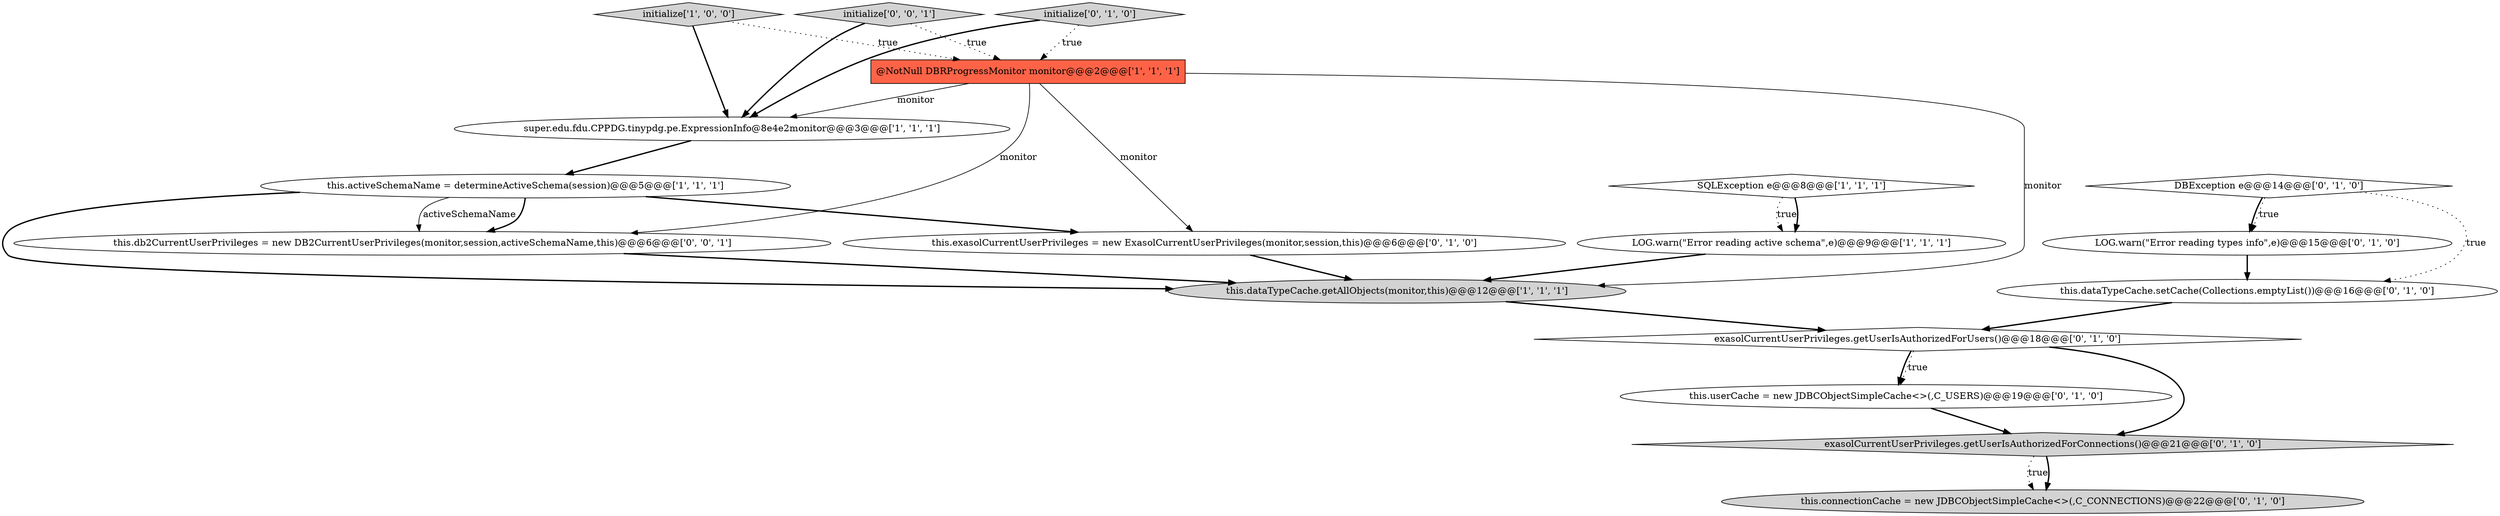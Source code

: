 digraph {
15 [style = filled, label = "initialize['0', '1', '0']", fillcolor = lightgray, shape = diamond image = "AAA0AAABBB2BBB"];
16 [style = filled, label = "initialize['0', '0', '1']", fillcolor = lightgray, shape = diamond image = "AAA0AAABBB3BBB"];
0 [style = filled, label = "super.edu.fdu.CPPDG.tinypdg.pe.ExpressionInfo@8e4e2monitor@@@3@@@['1', '1', '1']", fillcolor = white, shape = ellipse image = "AAA0AAABBB1BBB"];
11 [style = filled, label = "this.connectionCache = new JDBCObjectSimpleCache<>(,C_CONNECTIONS)@@@22@@@['0', '1', '0']", fillcolor = lightgray, shape = ellipse image = "AAA1AAABBB2BBB"];
3 [style = filled, label = "initialize['1', '0', '0']", fillcolor = lightgray, shape = diamond image = "AAA0AAABBB1BBB"];
17 [style = filled, label = "this.db2CurrentUserPrivileges = new DB2CurrentUserPrivileges(monitor,session,activeSchemaName,this)@@@6@@@['0', '0', '1']", fillcolor = white, shape = ellipse image = "AAA0AAABBB3BBB"];
10 [style = filled, label = "DBException e@@@14@@@['0', '1', '0']", fillcolor = white, shape = diamond image = "AAA0AAABBB2BBB"];
5 [style = filled, label = "@NotNull DBRProgressMonitor monitor@@@2@@@['1', '1', '1']", fillcolor = tomato, shape = box image = "AAA0AAABBB1BBB"];
7 [style = filled, label = "this.userCache = new JDBCObjectSimpleCache<>(,C_USERS)@@@19@@@['0', '1', '0']", fillcolor = white, shape = ellipse image = "AAA1AAABBB2BBB"];
13 [style = filled, label = "exasolCurrentUserPrivileges.getUserIsAuthorizedForConnections()@@@21@@@['0', '1', '0']", fillcolor = lightgray, shape = diamond image = "AAA1AAABBB2BBB"];
6 [style = filled, label = "this.activeSchemaName = determineActiveSchema(session)@@@5@@@['1', '1', '1']", fillcolor = white, shape = ellipse image = "AAA0AAABBB1BBB"];
9 [style = filled, label = "exasolCurrentUserPrivileges.getUserIsAuthorizedForUsers()@@@18@@@['0', '1', '0']", fillcolor = white, shape = diamond image = "AAA1AAABBB2BBB"];
1 [style = filled, label = "LOG.warn(\"Error reading active schema\",e)@@@9@@@['1', '1', '1']", fillcolor = white, shape = ellipse image = "AAA0AAABBB1BBB"];
14 [style = filled, label = "this.exasolCurrentUserPrivileges = new ExasolCurrentUserPrivileges(monitor,session,this)@@@6@@@['0', '1', '0']", fillcolor = white, shape = ellipse image = "AAA1AAABBB2BBB"];
12 [style = filled, label = "LOG.warn(\"Error reading types info\",e)@@@15@@@['0', '1', '0']", fillcolor = white, shape = ellipse image = "AAA0AAABBB2BBB"];
4 [style = filled, label = "this.dataTypeCache.getAllObjects(monitor,this)@@@12@@@['1', '1', '1']", fillcolor = lightgray, shape = ellipse image = "AAA0AAABBB1BBB"];
2 [style = filled, label = "SQLException e@@@8@@@['1', '1', '1']", fillcolor = white, shape = diamond image = "AAA0AAABBB1BBB"];
8 [style = filled, label = "this.dataTypeCache.setCache(Collections.emptyList())@@@16@@@['0', '1', '0']", fillcolor = white, shape = ellipse image = "AAA1AAABBB2BBB"];
0->6 [style = bold, label=""];
6->17 [style = solid, label="activeSchemaName"];
8->9 [style = bold, label=""];
6->4 [style = bold, label=""];
10->12 [style = dotted, label="true"];
9->7 [style = dotted, label="true"];
9->13 [style = bold, label=""];
13->11 [style = dotted, label="true"];
16->0 [style = bold, label=""];
6->17 [style = bold, label=""];
5->0 [style = solid, label="monitor"];
10->12 [style = bold, label=""];
7->13 [style = bold, label=""];
5->4 [style = solid, label="monitor"];
17->4 [style = bold, label=""];
2->1 [style = dotted, label="true"];
15->5 [style = dotted, label="true"];
13->11 [style = bold, label=""];
5->14 [style = solid, label="monitor"];
6->14 [style = bold, label=""];
15->0 [style = bold, label=""];
5->17 [style = solid, label="monitor"];
10->8 [style = dotted, label="true"];
3->0 [style = bold, label=""];
4->9 [style = bold, label=""];
2->1 [style = bold, label=""];
1->4 [style = bold, label=""];
14->4 [style = bold, label=""];
16->5 [style = dotted, label="true"];
3->5 [style = dotted, label="true"];
12->8 [style = bold, label=""];
9->7 [style = bold, label=""];
}
